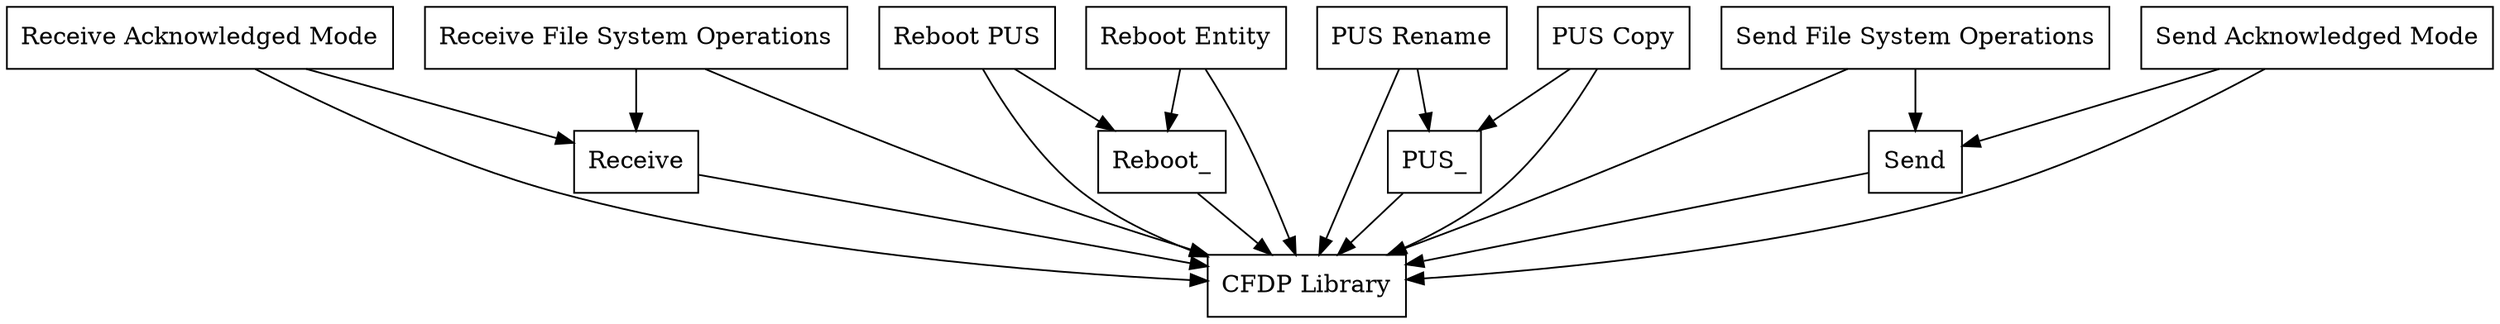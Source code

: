 digraph{
graph [rankdir=TB];
node [shape=box];
edge [arrowhead=normal];
0[label="Send",]
1[label="CFDP Library",]
2[label="Receive",]
3[label="Reboot PUS",]
4[label="Reboot Entity",]
5[label="PUS Rename",]
6[label="Reboot_",]
7[label="Send File System Operations",]
8[label="Receive Acknowledged Mode",]
9[label="PUS Copy",]
10[label="Receive File System Operations",]
11[label="PUS_",]
12[label="Send Acknowledged Mode",]
0->1[label="",]
2->1[label="",]
3->1[label="",]
3->6[label="",]
4->1[label="",]
4->6[label="",]
5->1[label="",]
5->11[label="",]
6->1[label="",]
7->0[label="",]
7->1[label="",]
8->1[label="",]
8->2[label="",]
9->1[label="",]
9->11[label="",]
10->1[label="",]
10->2[label="",]
11->1[label="",]
12->0[label="",]
12->1[label="",]
}
